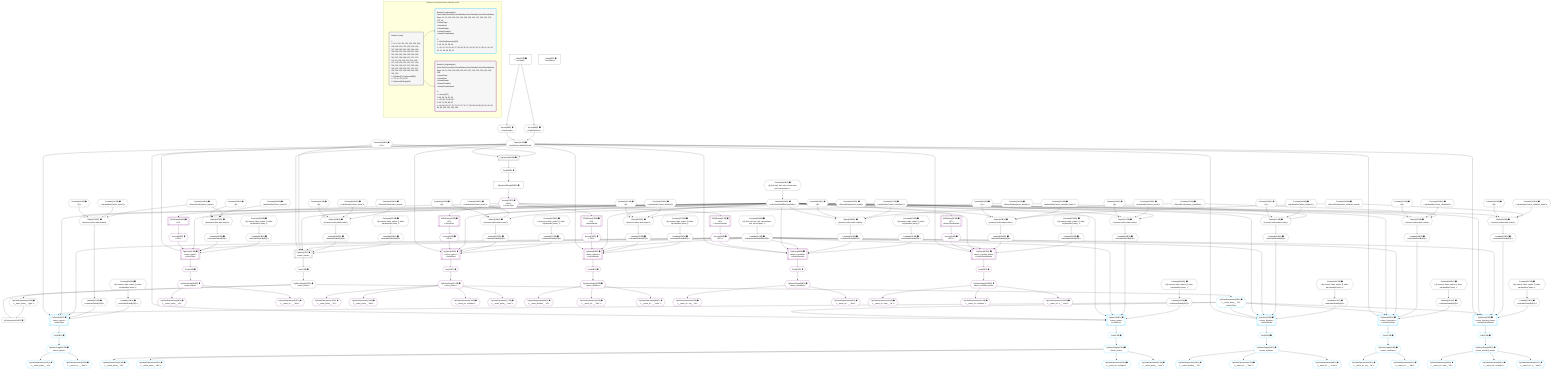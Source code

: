 %%{init: {'themeVariables': { 'fontSize': '12px'}}}%%
graph TD
    classDef path fill:#eee,stroke:#000,color:#000
    classDef plan fill:#fff,stroke-width:1px,color:#000
    classDef itemplan fill:#fff,stroke-width:2px,color:#000
    classDef unbatchedplan fill:#dff,stroke-width:1px,color:#000
    classDef sideeffectplan fill:#fcc,stroke-width:2px,color:#000
    classDef bucket fill:#f6f6f6,color:#000,stroke-width:2px,text-align:left


    %% plan dependencies
    PgSelect7[["PgSelect[7∈0] ➊<br />ᐸunion_itemsᐳ"]]:::plan
    Object10{{"Object[10∈0] ➊<br />ᐸ{pgSettings,withPgClient}ᐳ"}}:::plan
    Constant260{{"Constant[260∈0] ➊<br />ᐸ18ᐳ"}}:::plan
    Lambda106{{"Lambda[106∈0] ➊<br />ᐸcalculateShouldReverseOrderᐳ"}}:::plan
    Lambda109{{"Lambda[109∈0] ➊<br />ᐸcalculateLimitAndOffsetSQLᐳ"}}:::plan
    Lambda184{{"Lambda[184∈0] ➊<br />ᐸcalculateOrderBySQLᐳ"}}:::plan
    Lambda189{{"Lambda[189∈0] ➊<br />ᐸcalculateOrderBySQLᐳ"}}:::plan
    Object10 & Constant260 & Lambda106 & Lambda109 & Lambda184 & Lambda189 --> PgSelect7
    Object113{{"Object[113∈0] ➊<br />ᐸ{reverse,orders,alias,codec}ᐳ"}}:::plan
    Constant110{{"Constant[110∈0] ➊<br />ᐸ[]ᐳ"}}:::plan
    Constant111{{"Constant[111∈0] ➊<br />ᐸsql.identifier(”union_topics”)ᐳ"}}:::plan
    Constant112{{"Constant[112∈0] ➊<br />ᐸRecordCodec(union_topics)ᐳ"}}:::plan
    Lambda106 & Constant110 & Constant111 & Constant112 --> Object113
    Object127{{"Object[127∈0] ➊<br />ᐸ{reverse,orders,alias,codec}ᐳ"}}:::plan
    Constant124{{"Constant[124∈0] ➊<br />ᐸ[]ᐳ"}}:::plan
    Constant125{{"Constant[125∈0] ➊<br />ᐸsql.identifier(”union_posts”)ᐳ"}}:::plan
    Constant126{{"Constant[126∈0] ➊<br />ᐸRecordCodec(union_posts)ᐳ"}}:::plan
    Lambda106 & Constant124 & Constant125 & Constant126 --> Object127
    Object141{{"Object[141∈0] ➊<br />ᐸ{reverse,orders,alias,codec}ᐳ"}}:::plan
    Constant138{{"Constant[138∈0] ➊<br />ᐸ[]ᐳ"}}:::plan
    Constant139{{"Constant[139∈0] ➊<br />ᐸsql.identifier(”union_dividers”)ᐳ"}}:::plan
    Constant140{{"Constant[140∈0] ➊<br />ᐸRecordCodec(union_dividers)ᐳ"}}:::plan
    Lambda106 & Constant138 & Constant139 & Constant140 --> Object141
    Object155{{"Object[155∈0] ➊<br />ᐸ{reverse,orders,alias,codec}ᐳ"}}:::plan
    Constant152{{"Constant[152∈0] ➊<br />ᐸ[]ᐳ"}}:::plan
    Constant153{{"Constant[153∈0] ➊<br />ᐸsql.identifier(”union_checklists”)ᐳ"}}:::plan
    Constant154{{"Constant[154∈0] ➊<br />ᐸRecordCodec(union_checklists)ᐳ"}}:::plan
    Lambda106 & Constant152 & Constant153 & Constant154 --> Object155
    Object169{{"Object[169∈0] ➊<br />ᐸ{reverse,orders,alias,codec}ᐳ"}}:::plan
    Constant166{{"Constant[166∈0] ➊<br />ᐸ[]ᐳ"}}:::plan
    Constant167{{"Constant[167∈0] ➊<br />ᐸsql.identifier(”union_checklist_items”)ᐳ"}}:::plan
    Constant168{{"Constant[168∈0] ➊<br />ᐸRecordCodec(union_checklist_items)ᐳ"}}:::plan
    Lambda106 & Constant166 & Constant167 & Constant168 --> Object169
    Object183{{"Object[183∈0] ➊<br />ᐸ{reverse,orders,alias,codec}ᐳ"}}:::plan
    Constant180{{"Constant[180∈0] ➊<br />ᐸ[]ᐳ"}}:::plan
    Constant181{{"Constant[181∈0] ➊<br />ᐸsql.identifier(”union_items”)ᐳ"}}:::plan
    Constant182{{"Constant[182∈0] ➊<br />ᐸRecordCodec(union_items)ᐳ"}}:::plan
    Lambda106 & Constant180 & Constant181 & Constant182 --> Object183
    Object197{{"Object[197∈0] ➊<br />ᐸ{reverse,orders,alias,codec}ᐳ"}}:::plan
    Constant194{{"Constant[194∈0] ➊<br />ᐸ[]ᐳ"}}:::plan
    Constant195{{"Constant[195∈0] ➊<br />ᐸsql.identifier(”union_topics”)ᐳ"}}:::plan
    Lambda106 & Constant194 & Constant195 & Constant112 --> Object197
    Object211{{"Object[211∈0] ➊<br />ᐸ{reverse,orders,alias,codec}ᐳ"}}:::plan
    Constant208{{"Constant[208∈0] ➊<br />ᐸ[]ᐳ"}}:::plan
    Constant209{{"Constant[209∈0] ➊<br />ᐸsql.identifier(”union_posts”)ᐳ"}}:::plan
    Lambda106 & Constant208 & Constant209 & Constant126 --> Object211
    Object225{{"Object[225∈0] ➊<br />ᐸ{reverse,orders,alias,codec}ᐳ"}}:::plan
    Constant222{{"Constant[222∈0] ➊<br />ᐸ[]ᐳ"}}:::plan
    Constant223{{"Constant[223∈0] ➊<br />ᐸsql.identifier(”union_dividers”)ᐳ"}}:::plan
    Lambda106 & Constant222 & Constant223 & Constant140 --> Object225
    Object239{{"Object[239∈0] ➊<br />ᐸ{reverse,orders,alias,codec}ᐳ"}}:::plan
    Constant236{{"Constant[236∈0] ➊<br />ᐸ[]ᐳ"}}:::plan
    Constant237{{"Constant[237∈0] ➊<br />ᐸsql.identifier(”union_checklists”)ᐳ"}}:::plan
    Lambda106 & Constant236 & Constant237 & Constant154 --> Object239
    Object253{{"Object[253∈0] ➊<br />ᐸ{reverse,orders,alias,codec}ᐳ"}}:::plan
    Constant250{{"Constant[250∈0] ➊<br />ᐸ[]ᐳ"}}:::plan
    Constant251{{"Constant[251∈0] ➊<br />ᐸsql.identifier(”union_checklist_items”)ᐳ"}}:::plan
    Lambda106 & Constant250 & Constant251 & Constant168 --> Object253
    Access8{{"Access[8∈0] ➊<br />ᐸ2.pgSettingsᐳ"}}:::plan
    Access9{{"Access[9∈0] ➊<br />ᐸ2.withPgClientᐳ"}}:::plan
    Access8 & Access9 --> Object10
    PgPolymorphic14{{"PgPolymorphic[14∈0] ➊"}}:::plan
    PgSelectSingle12{{"PgSelectSingle[12∈0] ➊<br />ᐸunion_itemsᐳ"}}:::plan
    PgClassExpression13{{"PgClassExpression[13∈0] ➊<br />ᐸ__union_items__.”type”ᐳ"}}:::plan
    PgSelectSingle12 & PgClassExpression13 --> PgPolymorphic14
    PgUnionAll53[["PgUnionAll[53∈0] ➊"]]:::plan
    Object10 & Constant260 --> PgUnionAll53
    __Value2["__Value[2∈0] ➊<br />ᐸcontextᐳ"]:::plan
    __Value2 --> Access8
    __Value2 --> Access9
    First11{{"First[11∈0] ➊"}}:::plan
    PgSelect7 --> First11
    First11 --> PgSelectSingle12
    PgSelectSingle12 --> PgClassExpression13
    First55{{"First[55∈0] ➊"}}:::plan
    PgUnionAll53 --> First55
    PgUnionAllSingle56["PgUnionAllSingle[56∈0] ➊"]:::plan
    First55 --> PgUnionAllSingle56
    Constant261{{"Constant[261∈0] ➊<br />ᐸ§{ first: null, last: null, cursorLower: null, cursorUpper: ᐳ"}}:::plan
    Constant261 --> Lambda106
    Constant262{{"Constant[262∈0] ➊<br />ᐸ§{ first: null, last: null, cursorLower: null, cursorUpper: ᐳ"}}:::plan
    Constant262 --> Lambda109
    Lambda114{{"Lambda[114∈0] ➊<br />ᐸcalculateOrderBySQLᐳ"}}:::plan
    Object113 --> Lambda114
    Lambda119{{"Lambda[119∈0] ➊<br />ᐸcalculateOrderBySQLᐳ"}}:::plan
    Constant263{{"Constant[263∈0] ➊<br />ᐸ§{ reverse: false, orders: [], alias: sql.identifier(”union_ᐳ"}}:::plan
    Constant263 --> Lambda119
    Lambda128{{"Lambda[128∈0] ➊<br />ᐸcalculateOrderBySQLᐳ"}}:::plan
    Object127 --> Lambda128
    Lambda133{{"Lambda[133∈0] ➊<br />ᐸcalculateOrderBySQLᐳ"}}:::plan
    Constant264{{"Constant[264∈0] ➊<br />ᐸ§{ reverse: false, orders: [], alias: sql.identifier(”union_ᐳ"}}:::plan
    Constant264 --> Lambda133
    Lambda142{{"Lambda[142∈0] ➊<br />ᐸcalculateOrderBySQLᐳ"}}:::plan
    Object141 --> Lambda142
    Lambda147{{"Lambda[147∈0] ➊<br />ᐸcalculateOrderBySQLᐳ"}}:::plan
    Constant265{{"Constant[265∈0] ➊<br />ᐸ§{ reverse: false, orders: [], alias: sql.identifier(”union_ᐳ"}}:::plan
    Constant265 --> Lambda147
    Lambda156{{"Lambda[156∈0] ➊<br />ᐸcalculateOrderBySQLᐳ"}}:::plan
    Object155 --> Lambda156
    Lambda161{{"Lambda[161∈0] ➊<br />ᐸcalculateOrderBySQLᐳ"}}:::plan
    Constant266{{"Constant[266∈0] ➊<br />ᐸ§{ reverse: false, orders: [], alias: sql.identifier(”union_ᐳ"}}:::plan
    Constant266 --> Lambda161
    Lambda170{{"Lambda[170∈0] ➊<br />ᐸcalculateOrderBySQLᐳ"}}:::plan
    Object169 --> Lambda170
    Lambda175{{"Lambda[175∈0] ➊<br />ᐸcalculateOrderBySQLᐳ"}}:::plan
    Constant267{{"Constant[267∈0] ➊<br />ᐸ§{ reverse: false, orders: [], alias: sql.identifier(”union_ᐳ"}}:::plan
    Constant267 --> Lambda175
    Object183 --> Lambda184
    Constant268{{"Constant[268∈0] ➊<br />ᐸ§{ reverse: false, orders: [], alias: sql.identifier(”union_ᐳ"}}:::plan
    Constant268 --> Lambda189
    Lambda198{{"Lambda[198∈0] ➊<br />ᐸcalculateOrderBySQLᐳ"}}:::plan
    Object197 --> Lambda198
    Lambda203{{"Lambda[203∈0] ➊<br />ᐸcalculateOrderBySQLᐳ"}}:::plan
    Constant269{{"Constant[269∈0] ➊<br />ᐸ§{ reverse: false, orders: [], alias: sql.identifier(”union_ᐳ"}}:::plan
    Constant269 --> Lambda203
    Lambda212{{"Lambda[212∈0] ➊<br />ᐸcalculateOrderBySQLᐳ"}}:::plan
    Object211 --> Lambda212
    Lambda217{{"Lambda[217∈0] ➊<br />ᐸcalculateOrderBySQLᐳ"}}:::plan
    Constant270{{"Constant[270∈0] ➊<br />ᐸ§{ reverse: false, orders: [], alias: sql.identifier(”union_ᐳ"}}:::plan
    Constant270 --> Lambda217
    Lambda226{{"Lambda[226∈0] ➊<br />ᐸcalculateOrderBySQLᐳ"}}:::plan
    Object225 --> Lambda226
    Lambda231{{"Lambda[231∈0] ➊<br />ᐸcalculateOrderBySQLᐳ"}}:::plan
    Constant271{{"Constant[271∈0] ➊<br />ᐸ§{ reverse: false, orders: [], alias: sql.identifier(”union_ᐳ"}}:::plan
    Constant271 --> Lambda231
    Lambda240{{"Lambda[240∈0] ➊<br />ᐸcalculateOrderBySQLᐳ"}}:::plan
    Object239 --> Lambda240
    Lambda245{{"Lambda[245∈0] ➊<br />ᐸcalculateOrderBySQLᐳ"}}:::plan
    Constant272{{"Constant[272∈0] ➊<br />ᐸ§{ reverse: false, orders: [], alias: sql.identifier(”union_ᐳ"}}:::plan
    Constant272 --> Lambda245
    Lambda254{{"Lambda[254∈0] ➊<br />ᐸcalculateOrderBySQLᐳ"}}:::plan
    Object253 --> Lambda254
    Lambda259{{"Lambda[259∈0] ➊<br />ᐸcalculateOrderBySQLᐳ"}}:::plan
    Constant273{{"Constant[273∈0] ➊<br />ᐸ§{ reverse: false, orders: [], alias: sql.identifier(”union_ᐳ"}}:::plan
    Constant273 --> Lambda259
    __Value4["__Value[4∈0] ➊<br />ᐸrootValueᐳ"]:::plan
    PgSelect16[["PgSelect[16∈1] ➊<br />ᐸunion_topicsᐳ<br />ᐳUnionTopic"]]:::plan
    PgClassExpression15{{"PgClassExpression[15∈1] ➊<br />ᐸ__union_items__.”id”ᐳ<br />ᐳUnionTopic"}}:::plan
    Object10 & PgClassExpression15 & Lambda106 & Lambda109 & Lambda114 & Lambda119 --> PgSelect16
    PgSelect24[["PgSelect[24∈1] ➊<br />ᐸunion_postsᐳ<br />ᐳUnionPost"]]:::plan
    Object10 & PgClassExpression15 & Lambda106 & Lambda109 & Lambda128 & Lambda133 --> PgSelect24
    PgSelect32[["PgSelect[32∈1] ➊<br />ᐸunion_dividersᐳ<br />ᐳUnionDivider"]]:::plan
    Object10 & PgClassExpression15 & Lambda106 & Lambda109 & Lambda142 & Lambda147 --> PgSelect32
    PgSelect39[["PgSelect[39∈1] ➊<br />ᐸunion_checklistsᐳ<br />ᐳUnionChecklist"]]:::plan
    Object10 & PgClassExpression15 & Lambda106 & Lambda109 & Lambda156 & Lambda161 --> PgSelect39
    PgSelect45[["PgSelect[45∈1] ➊<br />ᐸunion_checklist_itemsᐳ<br />ᐳUnionChecklistItem"]]:::plan
    Object10 & PgClassExpression15 & Lambda106 & Lambda109 & Lambda170 & Lambda175 --> PgSelect45
    PgSelectSingle12 --> PgClassExpression15
    First20{{"First[20∈1] ➊"}}:::plan
    PgSelect16 --> First20
    PgSelectSingle21{{"PgSelectSingle[21∈1] ➊<br />ᐸunion_topicsᐳ"}}:::plan
    First20 --> PgSelectSingle21
    PgClassExpression22{{"PgClassExpression[22∈1] ➊<br />ᐸ__union_topics__.”id”ᐳ"}}:::plan
    PgSelectSingle21 --> PgClassExpression22
    PgClassExpression23{{"PgClassExpression[23∈1] ➊<br />ᐸ__union_to...__.”title”ᐳ"}}:::plan
    PgSelectSingle21 --> PgClassExpression23
    First26{{"First[26∈1] ➊"}}:::plan
    PgSelect24 --> First26
    PgSelectSingle27{{"PgSelectSingle[27∈1] ➊<br />ᐸunion_postsᐳ"}}:::plan
    First26 --> PgSelectSingle27
    PgClassExpression28{{"PgClassExpression[28∈1] ➊<br />ᐸ__union_posts__.”id”ᐳ"}}:::plan
    PgSelectSingle27 --> PgClassExpression28
    PgClassExpression29{{"PgClassExpression[29∈1] ➊<br />ᐸ__union_posts__.”title”ᐳ"}}:::plan
    PgSelectSingle27 --> PgClassExpression29
    PgClassExpression30{{"PgClassExpression[30∈1] ➊<br />ᐸ__union_po...scription”ᐳ"}}:::plan
    PgSelectSingle27 --> PgClassExpression30
    PgClassExpression31{{"PgClassExpression[31∈1] ➊<br />ᐸ__union_posts__.”note”ᐳ"}}:::plan
    PgSelectSingle27 --> PgClassExpression31
    First34{{"First[34∈1] ➊"}}:::plan
    PgSelect32 --> First34
    PgSelectSingle35{{"PgSelectSingle[35∈1] ➊<br />ᐸunion_dividersᐳ"}}:::plan
    First34 --> PgSelectSingle35
    PgClassExpression36{{"PgClassExpression[36∈1] ➊<br />ᐸ__union_dividers__.”id”ᐳ"}}:::plan
    PgSelectSingle35 --> PgClassExpression36
    PgClassExpression37{{"PgClassExpression[37∈1] ➊<br />ᐸ__union_di...__.”title”ᐳ"}}:::plan
    PgSelectSingle35 --> PgClassExpression37
    PgClassExpression38{{"PgClassExpression[38∈1] ➊<br />ᐸ__union_di...__.”color”ᐳ"}}:::plan
    PgSelectSingle35 --> PgClassExpression38
    First41{{"First[41∈1] ➊"}}:::plan
    PgSelect39 --> First41
    PgSelectSingle42{{"PgSelectSingle[42∈1] ➊<br />ᐸunion_checklistsᐳ"}}:::plan
    First41 --> PgSelectSingle42
    PgClassExpression43{{"PgClassExpression[43∈1] ➊<br />ᐸ__union_ch...sts__.”id”ᐳ"}}:::plan
    PgSelectSingle42 --> PgClassExpression43
    PgClassExpression44{{"PgClassExpression[44∈1] ➊<br />ᐸ__union_ch...__.”title”ᐳ"}}:::plan
    PgSelectSingle42 --> PgClassExpression44
    First47{{"First[47∈1] ➊"}}:::plan
    PgSelect45 --> First47
    PgSelectSingle48{{"PgSelectSingle[48∈1] ➊<br />ᐸunion_checklist_itemsᐳ"}}:::plan
    First47 --> PgSelectSingle48
    PgClassExpression49{{"PgClassExpression[49∈1] ➊<br />ᐸ__union_ch...ems__.”id”ᐳ"}}:::plan
    PgSelectSingle48 --> PgClassExpression49
    PgClassExpression50{{"PgClassExpression[50∈1] ➊<br />ᐸ__union_ch...scription”ᐳ"}}:::plan
    PgSelectSingle48 --> PgClassExpression50
    PgClassExpression51{{"PgClassExpression[51∈1] ➊<br />ᐸ__union_ch...s__.”note”ᐳ"}}:::plan
    PgSelectSingle48 --> PgClassExpression51
    PgSelect60[["PgSelect[60∈2] ➊<br />ᐸunion_topicsᐳ<br />ᐳUnionTopic"]]:::plan
    Access59{{"Access[59∈2] ➊<br />ᐸ58.0ᐳ"}}:::plan
    Object10 & Access59 & Lambda106 & Lambda109 & Lambda198 & Lambda203 --> PgSelect60
    PgSelect70[["PgSelect[70∈2] ➊<br />ᐸunion_postsᐳ<br />ᐳUnionPost"]]:::plan
    Access69{{"Access[69∈2] ➊<br />ᐸ68.0ᐳ"}}:::plan
    Object10 & Access69 & Lambda106 & Lambda109 & Lambda212 & Lambda217 --> PgSelect70
    PgSelect80[["PgSelect[80∈2] ➊<br />ᐸunion_dividersᐳ<br />ᐳUnionDivider"]]:::plan
    Access79{{"Access[79∈2] ➊<br />ᐸ78.0ᐳ"}}:::plan
    Object10 & Access79 & Lambda106 & Lambda109 & Lambda226 & Lambda231 --> PgSelect80
    PgSelect89[["PgSelect[89∈2] ➊<br />ᐸunion_checklistsᐳ<br />ᐳUnionChecklist"]]:::plan
    Access88{{"Access[88∈2] ➊<br />ᐸ87.0ᐳ"}}:::plan
    Object10 & Access88 & Lambda106 & Lambda109 & Lambda240 & Lambda245 --> PgSelect89
    PgSelect97[["PgSelect[97∈2] ➊<br />ᐸunion_checklist_itemsᐳ<br />ᐳUnionChecklistItem"]]:::plan
    Access96{{"Access[96∈2] ➊<br />ᐸ95.0ᐳ"}}:::plan
    Object10 & Access96 & Lambda106 & Lambda109 & Lambda254 & Lambda259 --> PgSelect97
    Access57{{"Access[57∈2] ➊<br />ᐸ56.1ᐳ<br />ᐳUnionTopic"}}:::plan
    PgUnionAllSingle56 --> Access57
    JSONParse58[["JSONParse[58∈2] ➊<br />ᐸ57ᐳ"]]:::plan
    Access57 --> JSONParse58
    JSONParse58 --> Access59
    First64{{"First[64∈2] ➊"}}:::plan
    PgSelect60 --> First64
    PgSelectSingle65{{"PgSelectSingle[65∈2] ➊<br />ᐸunion_topicsᐳ"}}:::plan
    First64 --> PgSelectSingle65
    PgClassExpression66{{"PgClassExpression[66∈2] ➊<br />ᐸ__union_topics__.”id”ᐳ"}}:::plan
    PgSelectSingle65 --> PgClassExpression66
    PgClassExpression67{{"PgClassExpression[67∈2] ➊<br />ᐸ__union_to...__.”title”ᐳ"}}:::plan
    PgSelectSingle65 --> PgClassExpression67
    JSONParse68[["JSONParse[68∈2] ➊<br />ᐸ57ᐳ<br />ᐳUnionPost"]]:::plan
    Access57 --> JSONParse68
    JSONParse68 --> Access69
    First72{{"First[72∈2] ➊"}}:::plan
    PgSelect70 --> First72
    PgSelectSingle73{{"PgSelectSingle[73∈2] ➊<br />ᐸunion_postsᐳ"}}:::plan
    First72 --> PgSelectSingle73
    PgClassExpression74{{"PgClassExpression[74∈2] ➊<br />ᐸ__union_posts__.”id”ᐳ"}}:::plan
    PgSelectSingle73 --> PgClassExpression74
    PgClassExpression75{{"PgClassExpression[75∈2] ➊<br />ᐸ__union_posts__.”title”ᐳ"}}:::plan
    PgSelectSingle73 --> PgClassExpression75
    PgClassExpression76{{"PgClassExpression[76∈2] ➊<br />ᐸ__union_po...scription”ᐳ"}}:::plan
    PgSelectSingle73 --> PgClassExpression76
    PgClassExpression77{{"PgClassExpression[77∈2] ➊<br />ᐸ__union_posts__.”note”ᐳ"}}:::plan
    PgSelectSingle73 --> PgClassExpression77
    JSONParse78[["JSONParse[78∈2] ➊<br />ᐸ57ᐳ<br />ᐳUnionDivider"]]:::plan
    Access57 --> JSONParse78
    JSONParse78 --> Access79
    First82{{"First[82∈2] ➊"}}:::plan
    PgSelect80 --> First82
    PgSelectSingle83{{"PgSelectSingle[83∈2] ➊<br />ᐸunion_dividersᐳ"}}:::plan
    First82 --> PgSelectSingle83
    PgClassExpression84{{"PgClassExpression[84∈2] ➊<br />ᐸ__union_dividers__.”id”ᐳ"}}:::plan
    PgSelectSingle83 --> PgClassExpression84
    PgClassExpression85{{"PgClassExpression[85∈2] ➊<br />ᐸ__union_di...__.”title”ᐳ"}}:::plan
    PgSelectSingle83 --> PgClassExpression85
    PgClassExpression86{{"PgClassExpression[86∈2] ➊<br />ᐸ__union_di...__.”color”ᐳ"}}:::plan
    PgSelectSingle83 --> PgClassExpression86
    JSONParse87[["JSONParse[87∈2] ➊<br />ᐸ57ᐳ<br />ᐳUnionChecklist"]]:::plan
    Access57 --> JSONParse87
    JSONParse87 --> Access88
    First91{{"First[91∈2] ➊"}}:::plan
    PgSelect89 --> First91
    PgSelectSingle92{{"PgSelectSingle[92∈2] ➊<br />ᐸunion_checklistsᐳ"}}:::plan
    First91 --> PgSelectSingle92
    PgClassExpression93{{"PgClassExpression[93∈2] ➊<br />ᐸ__union_ch...sts__.”id”ᐳ"}}:::plan
    PgSelectSingle92 --> PgClassExpression93
    PgClassExpression94{{"PgClassExpression[94∈2] ➊<br />ᐸ__union_ch...__.”title”ᐳ"}}:::plan
    PgSelectSingle92 --> PgClassExpression94
    JSONParse95[["JSONParse[95∈2] ➊<br />ᐸ57ᐳ<br />ᐳUnionChecklistItem"]]:::plan
    Access57 --> JSONParse95
    JSONParse95 --> Access96
    First99{{"First[99∈2] ➊"}}:::plan
    PgSelect97 --> First99
    PgSelectSingle100{{"PgSelectSingle[100∈2] ➊<br />ᐸunion_checklist_itemsᐳ"}}:::plan
    First99 --> PgSelectSingle100
    PgClassExpression101{{"PgClassExpression[101∈2] ➊<br />ᐸ__union_ch...ems__.”id”ᐳ"}}:::plan
    PgSelectSingle100 --> PgClassExpression101
    PgClassExpression102{{"PgClassExpression[102∈2] ➊<br />ᐸ__union_ch...scription”ᐳ"}}:::plan
    PgSelectSingle100 --> PgClassExpression102
    PgClassExpression103{{"PgClassExpression[103∈2] ➊<br />ᐸ__union_ch...s__.”note”ᐳ"}}:::plan
    PgSelectSingle100 --> PgClassExpression103

    %% define steps

    subgraph "Buckets for queries/unions-table/by-id-18"
    Bucket0("Bucket 0 (root)<br /><br />1: <br />ᐳ: 8, 9, 110, 111, 112, 124, 125, 126, 138, 139, 140, 152, 153, 154, 166, 167, 168, 180, 181, 182, 194, 195, 208, 209, 222, 223, 236, 237, 250, 251, 260, 261, 262, 263, 264, 265, 266, 267, 268, 269, 270, 271, 272, 273, 10, 106, 109, 113, 114, 119, 127, 128, 133, 141, 142, 147, 155, 156, 161, 169, 170, 175, 183, 184, 189, 197, 198, 203, 211, 212, 217, 225, 226, 231, 239, 240, 245, 253, 254, 259<br />2: PgSelect[7], PgUnionAll[53]<br />ᐳ: 11, 12, 13, 14, 55<br />3: PgUnionAllSingle[56]"):::bucket
    classDef bucket0 stroke:#696969
    class Bucket0,__Value2,__Value4,PgSelect7,Access8,Access9,Object10,First11,PgSelectSingle12,PgClassExpression13,PgPolymorphic14,PgUnionAll53,First55,PgUnionAllSingle56,Lambda106,Lambda109,Constant110,Constant111,Constant112,Object113,Lambda114,Lambda119,Constant124,Constant125,Constant126,Object127,Lambda128,Lambda133,Constant138,Constant139,Constant140,Object141,Lambda142,Lambda147,Constant152,Constant153,Constant154,Object155,Lambda156,Lambda161,Constant166,Constant167,Constant168,Object169,Lambda170,Lambda175,Constant180,Constant181,Constant182,Object183,Lambda184,Lambda189,Constant194,Constant195,Object197,Lambda198,Lambda203,Constant208,Constant209,Object211,Lambda212,Lambda217,Constant222,Constant223,Object225,Lambda226,Lambda231,Constant236,Constant237,Object239,Lambda240,Lambda245,Constant250,Constant251,Object253,Lambda254,Lambda259,Constant260,Constant261,Constant262,Constant263,Constant264,Constant265,Constant266,Constant267,Constant268,Constant269,Constant270,Constant271,Constant272,Constant273 bucket0
    Bucket1("Bucket 1 (polymorphic)<br />UnionTopic,UnionPost,UnionDivider,UnionChecklist,UnionChecklistItem<br />Deps: 12, 10, 106, 109, 114, 119, 128, 133, 142, 147, 156, 161, 170, 175, 14<br />ᐳUnionTopic<br />ᐳUnionPost<br />ᐳUnionDivider<br />ᐳUnionChecklist<br />ᐳUnionChecklistItem<br /><br />1: <br />ᐳ: PgClassExpression[15]<br />2: 16, 24, 32, 39, 45<br />ᐳ: 20, 21, 22, 23, 26, 27, 28, 29, 30, 31, 34, 35, 36, 37, 38, 41, 42, 43, 44, 47, 48, 49, 50, 51"):::bucket
    classDef bucket1 stroke:#00bfff
    class Bucket1,PgClassExpression15,PgSelect16,First20,PgSelectSingle21,PgClassExpression22,PgClassExpression23,PgSelect24,First26,PgSelectSingle27,PgClassExpression28,PgClassExpression29,PgClassExpression30,PgClassExpression31,PgSelect32,First34,PgSelectSingle35,PgClassExpression36,PgClassExpression37,PgClassExpression38,PgSelect39,First41,PgSelectSingle42,PgClassExpression43,PgClassExpression44,PgSelect45,First47,PgSelectSingle48,PgClassExpression49,PgClassExpression50,PgClassExpression51 bucket1
    Bucket2("Bucket 2 (polymorphic)<br />UnionTopic,UnionPost,UnionDivider,UnionChecklist,UnionChecklistItem<br />Deps: 56, 10, 106, 109, 198, 203, 212, 217, 226, 231, 240, 245, 254, 259<br />ᐳUnionTopic<br />ᐳUnionPost<br />ᐳUnionDivider<br />ᐳUnionChecklist<br />ᐳUnionChecklistItem<br /><br />1: <br />ᐳ: Access[57]<br />2: 58, 68, 78, 87, 95<br />ᐳ: 59, 69, 79, 88, 96<br />3: 60, 70, 80, 89, 97<br />ᐳ: 64, 65, 66, 67, 72, 73, 74, 75, 76, 77, 82, 83, 84, 85, 86, 91, 92, 93, 94, 99, 100, 101, 102, 103"):::bucket
    classDef bucket2 stroke:#7f007f
    class Bucket2,Access57,JSONParse58,Access59,PgSelect60,First64,PgSelectSingle65,PgClassExpression66,PgClassExpression67,JSONParse68,Access69,PgSelect70,First72,PgSelectSingle73,PgClassExpression74,PgClassExpression75,PgClassExpression76,PgClassExpression77,JSONParse78,Access79,PgSelect80,First82,PgSelectSingle83,PgClassExpression84,PgClassExpression85,PgClassExpression86,JSONParse87,Access88,PgSelect89,First91,PgSelectSingle92,PgClassExpression93,PgClassExpression94,JSONParse95,Access96,PgSelect97,First99,PgSelectSingle100,PgClassExpression101,PgClassExpression102,PgClassExpression103 bucket2
    Bucket0 --> Bucket1 & Bucket2
    end